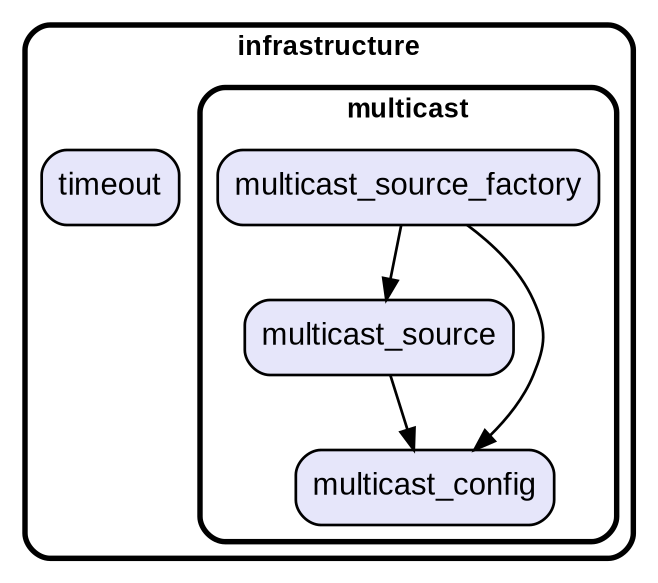 digraph "" {
  graph [style=rounded fontname="Arial Black" fontsize=13 penwidth=2.6];
  node [shape=rect style="filled,rounded" fontname=Arial fontsize=15 fillcolor=Lavender penwidth=1.3];
  edge [penwidth=1.3];
  "/multicast/multicast_source_factory.dart" [label="multicast_source_factory"];
  "/multicast/multicast_source.dart" [label="multicast_source"];
  "/multicast/multicast_config.dart" [label="multicast_config"];
  "/timeout.dart" [label="timeout"];
  subgraph "cluster~" {
    label="infrastructure";
    "/timeout.dart";
    subgraph "cluster~/multicast" {
      label="multicast";
      "/multicast/multicast_source_factory.dart";
      "/multicast/multicast_source.dart";
      "/multicast/multicast_config.dart";
    }
  }
  "/multicast/multicast_source_factory.dart" -> "/multicast/multicast_config.dart";
  "/multicast/multicast_source_factory.dart" -> "/multicast/multicast_source.dart";
  "/multicast/multicast_source.dart" -> "/multicast/multicast_config.dart";
}
